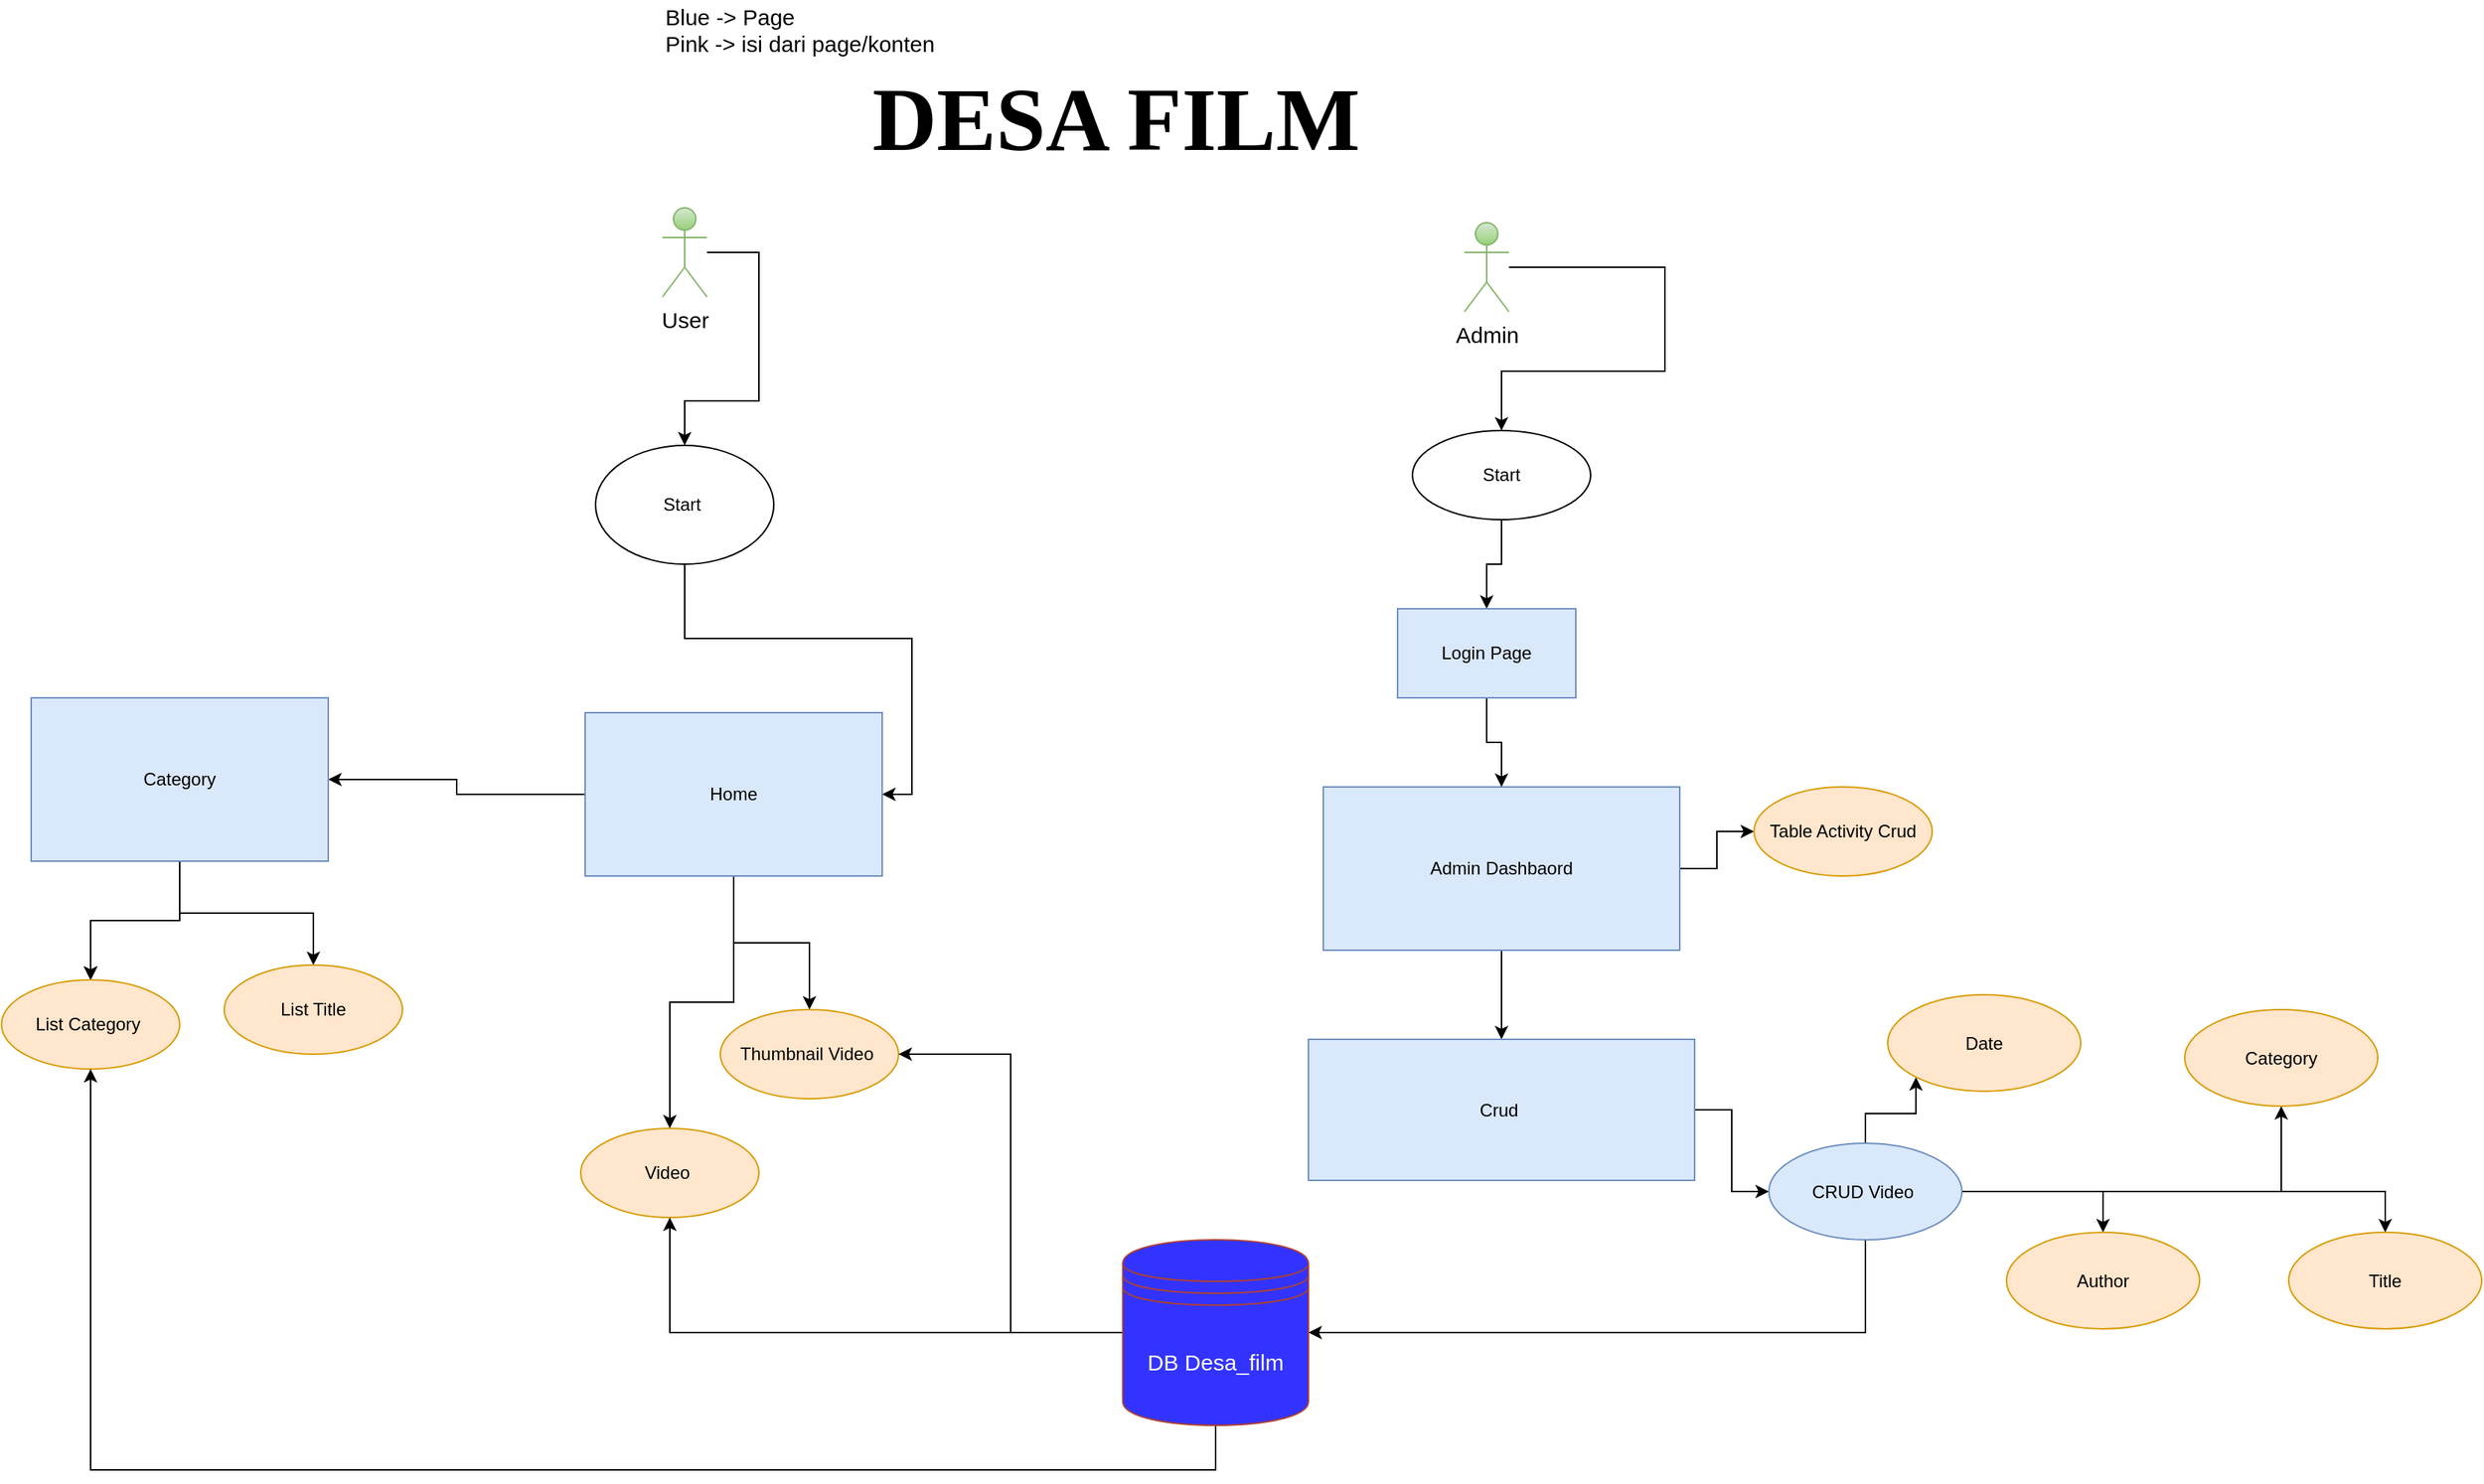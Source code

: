 <mxfile version="16.5.3" type="device"><diagram id="C5RBs43oDa-KdzZeNtuy" name="Page-1"><mxGraphModel dx="2576" dy="2011" grid="1" gridSize="10" guides="1" tooltips="1" connect="1" arrows="1" fold="1" page="1" pageScale="1" pageWidth="827" pageHeight="1169" math="0" shadow="0"><root><mxCell id="WIyWlLk6GJQsqaUBKTNV-0"/><mxCell id="WIyWlLk6GJQsqaUBKTNV-1" parent="WIyWlLk6GJQsqaUBKTNV-0"/><mxCell id="K5Xbd2zBCXRE8tQFKTWO-3" style="edgeStyle=orthogonalEdgeStyle;rounded=0;orthogonalLoop=1;jettySize=auto;html=1;entryX=1;entryY=0.5;entryDx=0;entryDy=0;" parent="WIyWlLk6GJQsqaUBKTNV-1" source="K5Xbd2zBCXRE8tQFKTWO-0" target="K5Xbd2zBCXRE8tQFKTWO-1" edge="1"><mxGeometry relative="1" as="geometry"><mxPoint x="540" y="290" as="targetPoint"/></mxGeometry></mxCell><mxCell id="K5Xbd2zBCXRE8tQFKTWO-0" value="Start&amp;nbsp;" style="ellipse;whiteSpace=wrap;html=1;" parent="WIyWlLk6GJQsqaUBKTNV-1" vertex="1"><mxGeometry x="330" y="40" width="120" height="80" as="geometry"/></mxCell><mxCell id="K5Xbd2zBCXRE8tQFKTWO-7" value="" style="edgeStyle=orthogonalEdgeStyle;rounded=0;orthogonalLoop=1;jettySize=auto;html=1;" parent="WIyWlLk6GJQsqaUBKTNV-1" source="K5Xbd2zBCXRE8tQFKTWO-1" target="K5Xbd2zBCXRE8tQFKTWO-6" edge="1"><mxGeometry relative="1" as="geometry"/></mxCell><mxCell id="K5Xbd2zBCXRE8tQFKTWO-9" value="" style="edgeStyle=orthogonalEdgeStyle;rounded=0;orthogonalLoop=1;jettySize=auto;html=1;" parent="WIyWlLk6GJQsqaUBKTNV-1" source="K5Xbd2zBCXRE8tQFKTWO-1" target="K5Xbd2zBCXRE8tQFKTWO-8" edge="1"><mxGeometry relative="1" as="geometry"/></mxCell><mxCell id="K5Xbd2zBCXRE8tQFKTWO-13" value="" style="edgeStyle=orthogonalEdgeStyle;rounded=0;orthogonalLoop=1;jettySize=auto;html=1;" parent="WIyWlLk6GJQsqaUBKTNV-1" source="K5Xbd2zBCXRE8tQFKTWO-1" target="K5Xbd2zBCXRE8tQFKTWO-12" edge="1"><mxGeometry relative="1" as="geometry"/></mxCell><mxCell id="K5Xbd2zBCXRE8tQFKTWO-1" value="Home" style="rounded=0;whiteSpace=wrap;html=1;fillColor=#dae8fc;strokeColor=#6c8ebf;" parent="WIyWlLk6GJQsqaUBKTNV-1" vertex="1"><mxGeometry x="323" y="220" width="200" height="110" as="geometry"/></mxCell><mxCell id="K5Xbd2zBCXRE8tQFKTWO-6" value="Thumbnail Video&amp;nbsp;" style="ellipse;whiteSpace=wrap;html=1;rounded=0;fillColor=#ffe6cc;strokeColor=#d79b00;" parent="WIyWlLk6GJQsqaUBKTNV-1" vertex="1"><mxGeometry x="414" y="420" width="120" height="60" as="geometry"/></mxCell><mxCell id="K5Xbd2zBCXRE8tQFKTWO-8" value="Video&amp;nbsp;" style="ellipse;whiteSpace=wrap;html=1;rounded=0;fillColor=#ffe6cc;strokeColor=#d79b00;" parent="WIyWlLk6GJQsqaUBKTNV-1" vertex="1"><mxGeometry x="320" y="500" width="120" height="60" as="geometry"/></mxCell><mxCell id="K5Xbd2zBCXRE8tQFKTWO-16" value="" style="edgeStyle=orthogonalEdgeStyle;rounded=0;orthogonalLoop=1;jettySize=auto;html=1;fontSize=15;" parent="WIyWlLk6GJQsqaUBKTNV-1" source="K5Xbd2zBCXRE8tQFKTWO-12" target="K5Xbd2zBCXRE8tQFKTWO-15" edge="1"><mxGeometry relative="1" as="geometry"/></mxCell><mxCell id="K5Xbd2zBCXRE8tQFKTWO-17" value="" style="edgeStyle=orthogonalEdgeStyle;rounded=0;orthogonalLoop=1;jettySize=auto;html=1;fontSize=15;" parent="WIyWlLk6GJQsqaUBKTNV-1" source="K5Xbd2zBCXRE8tQFKTWO-12" target="K5Xbd2zBCXRE8tQFKTWO-15" edge="1"><mxGeometry relative="1" as="geometry"/></mxCell><mxCell id="K5Xbd2zBCXRE8tQFKTWO-18" value="" style="edgeStyle=orthogonalEdgeStyle;rounded=0;orthogonalLoop=1;jettySize=auto;html=1;fontSize=15;" parent="WIyWlLk6GJQsqaUBKTNV-1" source="K5Xbd2zBCXRE8tQFKTWO-12" target="K5Xbd2zBCXRE8tQFKTWO-15" edge="1"><mxGeometry relative="1" as="geometry"/></mxCell><mxCell id="K5Xbd2zBCXRE8tQFKTWO-20" value="" style="edgeStyle=orthogonalEdgeStyle;rounded=0;orthogonalLoop=1;jettySize=auto;html=1;fontSize=15;" parent="WIyWlLk6GJQsqaUBKTNV-1" source="K5Xbd2zBCXRE8tQFKTWO-12" target="K5Xbd2zBCXRE8tQFKTWO-19" edge="1"><mxGeometry relative="1" as="geometry"/></mxCell><mxCell id="K5Xbd2zBCXRE8tQFKTWO-12" value="Category" style="rounded=0;whiteSpace=wrap;html=1;fillColor=#dae8fc;strokeColor=#6c8ebf;" parent="WIyWlLk6GJQsqaUBKTNV-1" vertex="1"><mxGeometry x="-50" y="210" width="200" height="110" as="geometry"/></mxCell><mxCell id="K5Xbd2zBCXRE8tQFKTWO-14" value="&lt;font style=&quot;font-size: 15px&quot;&gt;Blue -&amp;gt; Page&lt;br&gt;Pink -&amp;gt; isi dari page/konten&amp;nbsp;&lt;/font&gt;" style="text;html=1;align=left;verticalAlign=middle;resizable=0;points=[];autosize=1;strokeColor=none;fillColor=none;" parent="WIyWlLk6GJQsqaUBKTNV-1" vertex="1"><mxGeometry x="375" y="-260" width="200" height="40" as="geometry"/></mxCell><mxCell id="K5Xbd2zBCXRE8tQFKTWO-15" value="List Category&amp;nbsp;" style="ellipse;whiteSpace=wrap;html=1;fillColor=#ffe6cc;strokeColor=#d79b00;rounded=0;" parent="WIyWlLk6GJQsqaUBKTNV-1" vertex="1"><mxGeometry x="-70" y="400" width="120" height="60" as="geometry"/></mxCell><mxCell id="K5Xbd2zBCXRE8tQFKTWO-19" value="List Title" style="ellipse;whiteSpace=wrap;html=1;fillColor=#ffe6cc;strokeColor=#d79b00;rounded=0;" parent="WIyWlLk6GJQsqaUBKTNV-1" vertex="1"><mxGeometry x="80" y="390" width="120" height="60" as="geometry"/></mxCell><mxCell id="K5Xbd2zBCXRE8tQFKTWO-31" value="" style="edgeStyle=orthogonalEdgeStyle;rounded=0;orthogonalLoop=1;jettySize=auto;html=1;fontSize=15;" parent="WIyWlLk6GJQsqaUBKTNV-1" source="K5Xbd2zBCXRE8tQFKTWO-21" target="K5Xbd2zBCXRE8tQFKTWO-30" edge="1"><mxGeometry relative="1" as="geometry"/></mxCell><mxCell id="K5Xbd2zBCXRE8tQFKTWO-36" value="" style="edgeStyle=orthogonalEdgeStyle;rounded=0;orthogonalLoop=1;jettySize=auto;html=1;fontSize=15;" parent="WIyWlLk6GJQsqaUBKTNV-1" source="K5Xbd2zBCXRE8tQFKTWO-21" target="K5Xbd2zBCXRE8tQFKTWO-35" edge="1"><mxGeometry relative="1" as="geometry"/></mxCell><mxCell id="K5Xbd2zBCXRE8tQFKTWO-21" value="Admin Dashbaord" style="whiteSpace=wrap;html=1;fillColor=#dae8fc;strokeColor=#6c8ebf;" parent="WIyWlLk6GJQsqaUBKTNV-1" vertex="1"><mxGeometry x="820" y="270" width="240" height="110" as="geometry"/></mxCell><mxCell id="K5Xbd2zBCXRE8tQFKTWO-26" value="" style="edgeStyle=orthogonalEdgeStyle;rounded=0;orthogonalLoop=1;jettySize=auto;html=1;fontSize=15;" parent="WIyWlLk6GJQsqaUBKTNV-1" source="K5Xbd2zBCXRE8tQFKTWO-23" target="K5Xbd2zBCXRE8tQFKTWO-25" edge="1"><mxGeometry relative="1" as="geometry"/></mxCell><mxCell id="K5Xbd2zBCXRE8tQFKTWO-23" value="Start" style="ellipse;whiteSpace=wrap;html=1;" parent="WIyWlLk6GJQsqaUBKTNV-1" vertex="1"><mxGeometry x="880" y="30" width="120" height="60" as="geometry"/></mxCell><mxCell id="K5Xbd2zBCXRE8tQFKTWO-27" value="" style="edgeStyle=orthogonalEdgeStyle;rounded=0;orthogonalLoop=1;jettySize=auto;html=1;fontSize=15;" parent="WIyWlLk6GJQsqaUBKTNV-1" source="K5Xbd2zBCXRE8tQFKTWO-25" target="K5Xbd2zBCXRE8tQFKTWO-21" edge="1"><mxGeometry relative="1" as="geometry"/></mxCell><mxCell id="K5Xbd2zBCXRE8tQFKTWO-25" value="Login Page" style="whiteSpace=wrap;html=1;fillColor=#dae8fc;strokeColor=#6c8ebf;" parent="WIyWlLk6GJQsqaUBKTNV-1" vertex="1"><mxGeometry x="870" y="150" width="120" height="60" as="geometry"/></mxCell><mxCell id="K5Xbd2zBCXRE8tQFKTWO-30" value="Table Activity Crud" style="ellipse;whiteSpace=wrap;html=1;fillColor=#ffe6cc;strokeColor=#d79b00;" parent="WIyWlLk6GJQsqaUBKTNV-1" vertex="1"><mxGeometry x="1110" y="270" width="120" height="60" as="geometry"/></mxCell><mxCell id="K5Xbd2zBCXRE8tQFKTWO-38" value="" style="edgeStyle=orthogonalEdgeStyle;rounded=0;orthogonalLoop=1;jettySize=auto;html=1;fontSize=15;" parent="WIyWlLk6GJQsqaUBKTNV-1" source="K5Xbd2zBCXRE8tQFKTWO-35" target="K5Xbd2zBCXRE8tQFKTWO-37" edge="1"><mxGeometry relative="1" as="geometry"/></mxCell><mxCell id="K5Xbd2zBCXRE8tQFKTWO-35" value="Crud&amp;nbsp;" style="whiteSpace=wrap;html=1;fillColor=#dae8fc;strokeColor=#6c8ebf;" parent="WIyWlLk6GJQsqaUBKTNV-1" vertex="1"><mxGeometry x="810" y="440" width="260" height="95" as="geometry"/></mxCell><mxCell id="K5Xbd2zBCXRE8tQFKTWO-40" style="edgeStyle=orthogonalEdgeStyle;rounded=0;orthogonalLoop=1;jettySize=auto;html=1;fontSize=15;exitX=0.5;exitY=1;exitDx=0;exitDy=0;" parent="WIyWlLk6GJQsqaUBKTNV-1" source="K5Xbd2zBCXRE8tQFKTWO-37" target="K5Xbd2zBCXRE8tQFKTWO-39" edge="1"><mxGeometry relative="1" as="geometry"/></mxCell><mxCell id="K5Xbd2zBCXRE8tQFKTWO-56" style="edgeStyle=orthogonalEdgeStyle;rounded=0;orthogonalLoop=1;jettySize=auto;html=1;entryX=0;entryY=1;entryDx=0;entryDy=0;fontSize=15;" parent="WIyWlLk6GJQsqaUBKTNV-1" source="K5Xbd2zBCXRE8tQFKTWO-37" target="K5Xbd2zBCXRE8tQFKTWO-41" edge="1"><mxGeometry relative="1" as="geometry"/></mxCell><mxCell id="K5Xbd2zBCXRE8tQFKTWO-59" style="edgeStyle=orthogonalEdgeStyle;rounded=0;orthogonalLoop=1;jettySize=auto;html=1;entryX=0.5;entryY=0;entryDx=0;entryDy=0;fontSize=15;" parent="WIyWlLk6GJQsqaUBKTNV-1" source="K5Xbd2zBCXRE8tQFKTWO-37" target="K5Xbd2zBCXRE8tQFKTWO-45" edge="1"><mxGeometry relative="1" as="geometry"/></mxCell><mxCell id="K5Xbd2zBCXRE8tQFKTWO-69" style="edgeStyle=orthogonalEdgeStyle;rounded=0;orthogonalLoop=1;jettySize=auto;html=1;fontSize=15;fontColor=#FFFFFF;" parent="WIyWlLk6GJQsqaUBKTNV-1" source="K5Xbd2zBCXRE8tQFKTWO-37" target="K5Xbd2zBCXRE8tQFKTWO-67" edge="1"><mxGeometry relative="1" as="geometry"/></mxCell><mxCell id="K5Xbd2zBCXRE8tQFKTWO-70" style="edgeStyle=orthogonalEdgeStyle;rounded=0;orthogonalLoop=1;jettySize=auto;html=1;entryX=0.5;entryY=0;entryDx=0;entryDy=0;fontSize=15;fontColor=#FFFFFF;" parent="WIyWlLk6GJQsqaUBKTNV-1" source="K5Xbd2zBCXRE8tQFKTWO-37" target="K5Xbd2zBCXRE8tQFKTWO-43" edge="1"><mxGeometry relative="1" as="geometry"/></mxCell><mxCell id="K5Xbd2zBCXRE8tQFKTWO-37" value="CRUD Video&amp;nbsp;" style="ellipse;whiteSpace=wrap;html=1;fillColor=#dae8fc;strokeColor=#6c8ebf;" parent="WIyWlLk6GJQsqaUBKTNV-1" vertex="1"><mxGeometry x="1120" y="510" width="130" height="65" as="geometry"/></mxCell><mxCell id="K5Xbd2zBCXRE8tQFKTWO-62" style="edgeStyle=orthogonalEdgeStyle;rounded=0;orthogonalLoop=1;jettySize=auto;html=1;fontSize=15;" parent="WIyWlLk6GJQsqaUBKTNV-1" source="K5Xbd2zBCXRE8tQFKTWO-39" target="K5Xbd2zBCXRE8tQFKTWO-8" edge="1"><mxGeometry relative="1" as="geometry"/></mxCell><mxCell id="K5Xbd2zBCXRE8tQFKTWO-63" style="edgeStyle=orthogonalEdgeStyle;rounded=0;orthogonalLoop=1;jettySize=auto;html=1;entryX=1;entryY=0.5;entryDx=0;entryDy=0;fontSize=15;" parent="WIyWlLk6GJQsqaUBKTNV-1" source="K5Xbd2zBCXRE8tQFKTWO-39" target="K5Xbd2zBCXRE8tQFKTWO-6" edge="1"><mxGeometry relative="1" as="geometry"/></mxCell><mxCell id="K5Xbd2zBCXRE8tQFKTWO-66" style="edgeStyle=orthogonalEdgeStyle;rounded=0;orthogonalLoop=1;jettySize=auto;html=1;entryX=0.5;entryY=1;entryDx=0;entryDy=0;fontSize=15;fontColor=#FFFFFF;" parent="WIyWlLk6GJQsqaUBKTNV-1" source="K5Xbd2zBCXRE8tQFKTWO-39" target="K5Xbd2zBCXRE8tQFKTWO-15" edge="1"><mxGeometry relative="1" as="geometry"><Array as="points"><mxPoint x="747" y="730"/><mxPoint x="-10" y="730"/></Array></mxGeometry></mxCell><mxCell id="K5Xbd2zBCXRE8tQFKTWO-39" value="DB Desa_film" style="shape=datastore;whiteSpace=wrap;html=1;fontSize=15;fillColor=#3333FF;strokeColor=#ae4132;fontColor=#FFFFFF;" parent="WIyWlLk6GJQsqaUBKTNV-1" vertex="1"><mxGeometry x="685" y="575" width="125" height="125" as="geometry"/></mxCell><mxCell id="K5Xbd2zBCXRE8tQFKTWO-41" value="Date" style="ellipse;whiteSpace=wrap;html=1;fillColor=#ffe6cc;strokeColor=#d79b00;" parent="WIyWlLk6GJQsqaUBKTNV-1" vertex="1"><mxGeometry x="1200" y="410" width="130" height="65" as="geometry"/></mxCell><mxCell id="K5Xbd2zBCXRE8tQFKTWO-43" value="Title" style="ellipse;whiteSpace=wrap;html=1;fillColor=#ffe6cc;strokeColor=#d79b00;" parent="WIyWlLk6GJQsqaUBKTNV-1" vertex="1"><mxGeometry x="1470" y="570" width="130" height="65" as="geometry"/></mxCell><mxCell id="K5Xbd2zBCXRE8tQFKTWO-45" value="Author" style="ellipse;whiteSpace=wrap;html=1;fillColor=#ffe6cc;strokeColor=#d79b00;" parent="WIyWlLk6GJQsqaUBKTNV-1" vertex="1"><mxGeometry x="1280" y="570" width="130" height="65" as="geometry"/></mxCell><mxCell id="K5Xbd2zBCXRE8tQFKTWO-67" value="Category" style="ellipse;whiteSpace=wrap;html=1;fillColor=#ffe6cc;strokeColor=#d79b00;" parent="WIyWlLk6GJQsqaUBKTNV-1" vertex="1"><mxGeometry x="1400" y="420" width="130" height="65" as="geometry"/></mxCell><mxCell id="K5Xbd2zBCXRE8tQFKTWO-76" style="edgeStyle=orthogonalEdgeStyle;rounded=0;orthogonalLoop=1;jettySize=auto;html=1;fontSize=15;fontColor=#FFFFFF;entryX=0.5;entryY=0;entryDx=0;entryDy=0;" parent="WIyWlLk6GJQsqaUBKTNV-1" source="K5Xbd2zBCXRE8tQFKTWO-71" target="K5Xbd2zBCXRE8tQFKTWO-0" edge="1"><mxGeometry relative="1" as="geometry"><Array as="points"><mxPoint x="440" y="-90"/><mxPoint x="440" y="10"/><mxPoint x="390" y="10"/></Array></mxGeometry></mxCell><mxCell id="K5Xbd2zBCXRE8tQFKTWO-71" value="User" style="shape=umlActor;verticalLabelPosition=bottom;verticalAlign=top;html=1;outlineConnect=0;fontSize=15;fillColor=#d5e8d4;strokeColor=#82b366;gradientColor=#97d077;" parent="WIyWlLk6GJQsqaUBKTNV-1" vertex="1"><mxGeometry x="375" y="-120" width="30" height="60" as="geometry"/></mxCell><mxCell id="K5Xbd2zBCXRE8tQFKTWO-75" style="edgeStyle=orthogonalEdgeStyle;rounded=0;orthogonalLoop=1;jettySize=auto;html=1;entryX=0.5;entryY=0;entryDx=0;entryDy=0;fontSize=15;fontColor=#FFFFFF;" parent="WIyWlLk6GJQsqaUBKTNV-1" source="K5Xbd2zBCXRE8tQFKTWO-72" target="K5Xbd2zBCXRE8tQFKTWO-23" edge="1"><mxGeometry relative="1" as="geometry"><Array as="points"><mxPoint x="1050" y="-80"/><mxPoint x="1050" y="-10"/><mxPoint x="940" y="-10"/></Array></mxGeometry></mxCell><mxCell id="K5Xbd2zBCXRE8tQFKTWO-72" value="Admin" style="shape=umlActor;verticalLabelPosition=bottom;verticalAlign=top;html=1;outlineConnect=0;fontSize=15;fillColor=#d5e8d4;gradientColor=#97d077;strokeColor=#82b366;" parent="WIyWlLk6GJQsqaUBKTNV-1" vertex="1"><mxGeometry x="915" y="-110" width="30" height="60" as="geometry"/></mxCell><mxCell id="K5Xbd2zBCXRE8tQFKTWO-80" value="&lt;font color=&quot;#000000&quot; style=&quot;font-size: 60px&quot;&gt;DESA FILM&lt;/font&gt;" style="text;html=1;align=center;verticalAlign=middle;resizable=0;points=[];autosize=1;strokeColor=none;fillColor=none;fontSize=36;fontColor=#FFFFFF;fontStyle=1;fontFamily=Comic Sans MS;" parent="WIyWlLk6GJQsqaUBKTNV-1" vertex="1"><mxGeometry x="500" y="-210" width="360" height="60" as="geometry"/></mxCell></root></mxGraphModel></diagram></mxfile>